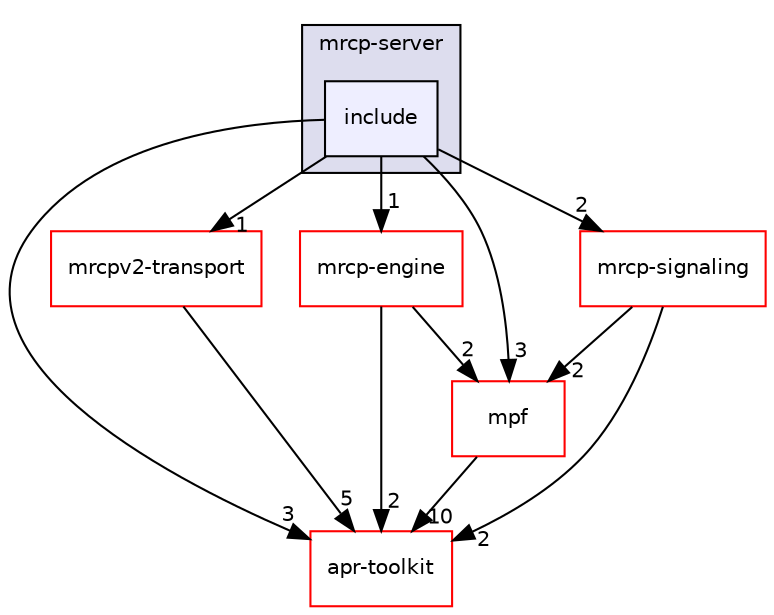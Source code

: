 digraph "include" {
  compound=true
  node [ fontsize="10", fontname="Helvetica"];
  edge [ labelfontsize="10", labelfontname="Helvetica"];
  subgraph clusterdir_1dd5d5f6c2306f870add6810d761b5f5 {
    graph [ bgcolor="#ddddee", pencolor="black", label="mrcp-server" fontname="Helvetica", fontsize="10", URL="dir_1dd5d5f6c2306f870add6810d761b5f5.html"]
  dir_08dc0d97c4c130d2cb5bc9b2b881487a [shape=box, label="include", style="filled", fillcolor="#eeeeff", pencolor="black", URL="dir_08dc0d97c4c130d2cb5bc9b2b881487a.html"];
  }
  dir_995e6b30ef7b7f0b2dec48039971ec97 [shape=box label="apr-toolkit" fillcolor="white" style="filled" color="red" URL="dir_995e6b30ef7b7f0b2dec48039971ec97.html"];
  dir_a2e451f2067b11322ce68f920e0050ba [shape=box label="mrcp-engine" fillcolor="white" style="filled" color="red" URL="dir_a2e451f2067b11322ce68f920e0050ba.html"];
  dir_94477f215d1a999cf0ec33f8a2ea64b1 [shape=box label="mrcpv2-transport" fillcolor="white" style="filled" color="red" URL="dir_94477f215d1a999cf0ec33f8a2ea64b1.html"];
  dir_0c98097257c2ae0d9b869d8640598357 [shape=box label="mrcp-signaling" fillcolor="white" style="filled" color="red" URL="dir_0c98097257c2ae0d9b869d8640598357.html"];
  dir_342be8fa773ff0594874056fe107febd [shape=box label="mpf" fillcolor="white" style="filled" color="red" URL="dir_342be8fa773ff0594874056fe107febd.html"];
  dir_08dc0d97c4c130d2cb5bc9b2b881487a->dir_995e6b30ef7b7f0b2dec48039971ec97 [headlabel="3", labeldistance=1.5 headhref="dir_000030_000001.html"];
  dir_08dc0d97c4c130d2cb5bc9b2b881487a->dir_a2e451f2067b11322ce68f920e0050ba [headlabel="1", labeldistance=1.5 headhref="dir_000030_000018.html"];
  dir_08dc0d97c4c130d2cb5bc9b2b881487a->dir_94477f215d1a999cf0ec33f8a2ea64b1 [headlabel="1", labeldistance=1.5 headhref="dir_000030_000016.html"];
  dir_08dc0d97c4c130d2cb5bc9b2b881487a->dir_0c98097257c2ae0d9b869d8640598357 [headlabel="2", labeldistance=1.5 headhref="dir_000030_000031.html"];
  dir_08dc0d97c4c130d2cb5bc9b2b881487a->dir_342be8fa773ff0594874056fe107febd [headlabel="3", labeldistance=1.5 headhref="dir_000030_000006.html"];
  dir_a2e451f2067b11322ce68f920e0050ba->dir_995e6b30ef7b7f0b2dec48039971ec97 [headlabel="2", labeldistance=1.5 headhref="dir_000018_000001.html"];
  dir_a2e451f2067b11322ce68f920e0050ba->dir_342be8fa773ff0594874056fe107febd [headlabel="2", labeldistance=1.5 headhref="dir_000018_000006.html"];
  dir_94477f215d1a999cf0ec33f8a2ea64b1->dir_995e6b30ef7b7f0b2dec48039971ec97 [headlabel="5", labeldistance=1.5 headhref="dir_000016_000001.html"];
  dir_0c98097257c2ae0d9b869d8640598357->dir_995e6b30ef7b7f0b2dec48039971ec97 [headlabel="2", labeldistance=1.5 headhref="dir_000031_000001.html"];
  dir_0c98097257c2ae0d9b869d8640598357->dir_342be8fa773ff0594874056fe107febd [headlabel="2", labeldistance=1.5 headhref="dir_000031_000006.html"];
  dir_342be8fa773ff0594874056fe107febd->dir_995e6b30ef7b7f0b2dec48039971ec97 [headlabel="10", labeldistance=1.5 headhref="dir_000006_000001.html"];
}
